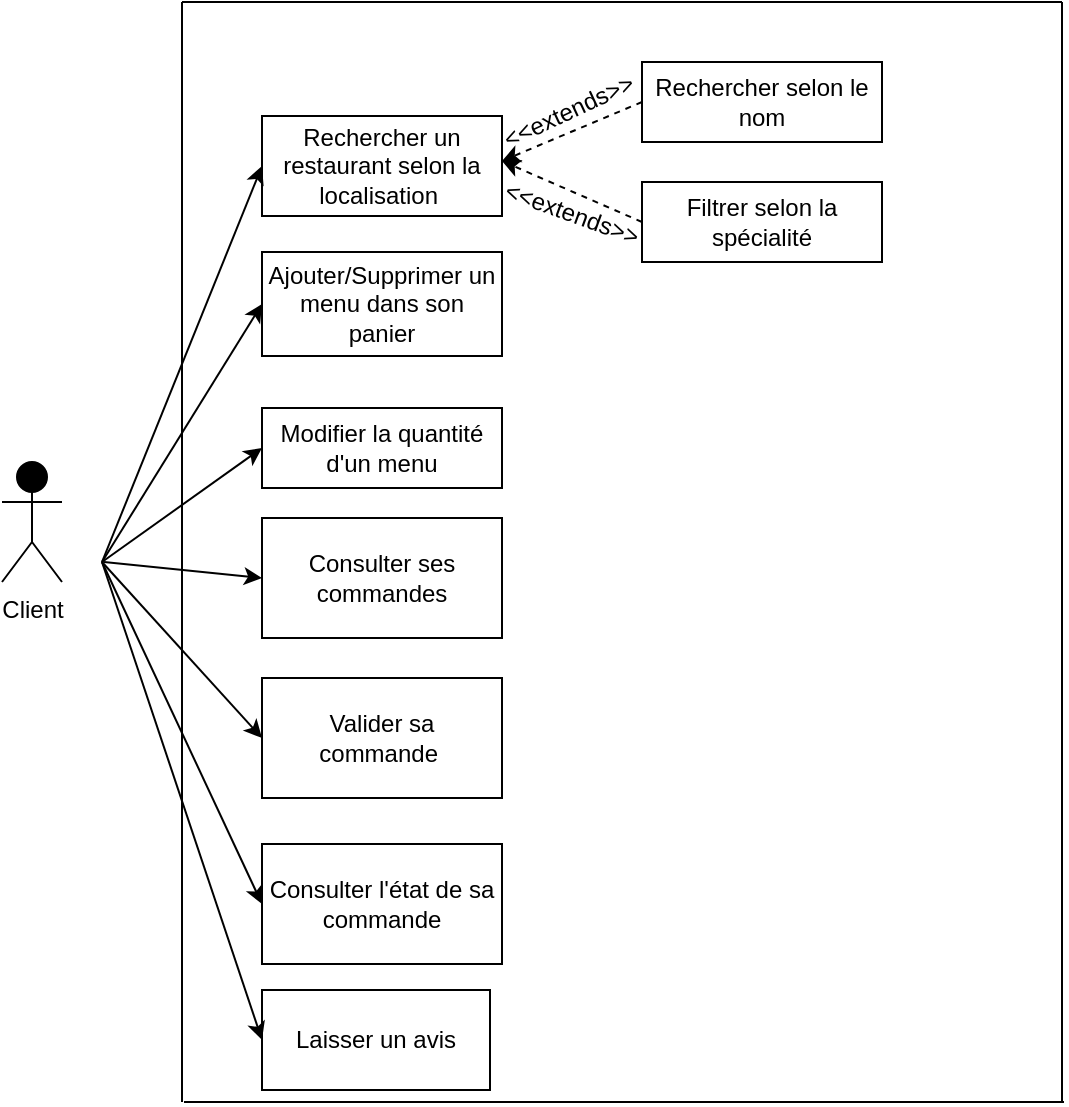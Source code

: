 <mxfile>
    <diagram id="kLDeTscSKIG2q7LJa7Dl" name="Page-1">
        <mxGraphModel dx="650" dy="309" grid="0" gridSize="10" guides="1" tooltips="1" connect="1" arrows="1" fold="1" page="0" pageScale="1" pageWidth="827" pageHeight="1169" background="#ffffff" math="0" shadow="0">
            <root>
                <mxCell id="0"/>
                <mxCell id="1" parent="0"/>
                <mxCell id="2" value="Rechercher un restaurant selon la localisation&amp;nbsp;" style="rounded=0;whiteSpace=wrap;html=1;" parent="1" vertex="1">
                    <mxGeometry x="160" y="57" width="120" height="50" as="geometry"/>
                </mxCell>
                <mxCell id="3" value="&lt;font color=&quot;#000000&quot;&gt;Client&lt;/font&gt;" style="shape=umlActor;verticalLabelPosition=bottom;verticalAlign=top;html=1;outlineConnect=0;fillColor=#000000;strokeColor=#000000;" parent="1" vertex="1">
                    <mxGeometry x="30" y="230" width="30" height="60" as="geometry"/>
                </mxCell>
                <mxCell id="4" value="" style="endArrow=none;html=1;strokeColor=#000000;" parent="1" edge="1">
                    <mxGeometry width="50" height="50" relative="1" as="geometry">
                        <mxPoint x="120" y="550" as="sourcePoint"/>
                        <mxPoint x="120" as="targetPoint"/>
                    </mxGeometry>
                </mxCell>
                <mxCell id="6" value="" style="endArrow=classic;html=1;entryX=0;entryY=0.5;entryDx=0;entryDy=0;strokeColor=#000000;" parent="1" target="2" edge="1">
                    <mxGeometry width="50" height="50" relative="1" as="geometry">
                        <mxPoint x="80" y="280" as="sourcePoint"/>
                        <mxPoint x="360" y="190" as="targetPoint"/>
                        <Array as="points"/>
                    </mxGeometry>
                </mxCell>
                <mxCell id="8" value="" style="endArrow=classic;html=1;strokeColor=#000000;entryX=0;entryY=0.5;entryDx=0;entryDy=0;" parent="1" target="20" edge="1">
                    <mxGeometry width="50" height="50" relative="1" as="geometry">
                        <mxPoint x="80" y="280" as="sourcePoint"/>
                        <mxPoint x="160" y="200" as="targetPoint"/>
                    </mxGeometry>
                </mxCell>
                <mxCell id="10" value="Rechercher selon le nom" style="rounded=0;whiteSpace=wrap;html=1;" parent="1" vertex="1">
                    <mxGeometry x="350" y="30" width="120" height="40" as="geometry"/>
                </mxCell>
                <mxCell id="12" value="Filtrer selon la spécialité" style="rounded=0;whiteSpace=wrap;html=1;" parent="1" vertex="1">
                    <mxGeometry x="350" y="90" width="120" height="40" as="geometry"/>
                </mxCell>
                <mxCell id="16" value="" style="endArrow=classic;html=1;entryX=0;entryY=0.5;entryDx=0;entryDy=0;strokeColor=#000000;" parent="1" target="23" edge="1">
                    <mxGeometry width="50" height="50" relative="1" as="geometry">
                        <mxPoint x="80" y="280" as="sourcePoint"/>
                        <mxPoint x="160" y="280" as="targetPoint"/>
                        <Array as="points"/>
                    </mxGeometry>
                </mxCell>
                <mxCell id="20" value="Ajouter/Supprimer un menu dans son panier" style="rounded=0;whiteSpace=wrap;html=1;" parent="1" vertex="1">
                    <mxGeometry x="160" y="125" width="120" height="52" as="geometry"/>
                </mxCell>
                <mxCell id="23" value="Modifier la quantité d'un menu" style="rounded=0;whiteSpace=wrap;html=1;" parent="1" vertex="1">
                    <mxGeometry x="160" y="203" width="120" height="40" as="geometry"/>
                </mxCell>
                <mxCell id="28" value="Consulter ses commandes" style="rounded=0;whiteSpace=wrap;html=1;" parent="1" vertex="1">
                    <mxGeometry x="160" y="258" width="120" height="60" as="geometry"/>
                </mxCell>
                <mxCell id="29" value="" style="endArrow=classic;html=1;entryX=0;entryY=0.5;entryDx=0;entryDy=0;strokeColor=#000000;" parent="1" target="30" edge="1">
                    <mxGeometry width="50" height="50" relative="1" as="geometry">
                        <mxPoint x="80" y="280" as="sourcePoint"/>
                        <mxPoint x="160" y="440" as="targetPoint"/>
                    </mxGeometry>
                </mxCell>
                <mxCell id="30" value="Valider sa commande&amp;nbsp;" style="rounded=0;whiteSpace=wrap;html=1;" parent="1" vertex="1">
                    <mxGeometry x="160" y="338" width="120" height="60" as="geometry"/>
                </mxCell>
                <mxCell id="33" value="Laisser un avis" style="rounded=0;whiteSpace=wrap;html=1;" parent="1" vertex="1">
                    <mxGeometry x="160" y="494" width="114" height="50" as="geometry"/>
                </mxCell>
                <mxCell id="35" value="" style="endArrow=classic;html=1;entryX=0;entryY=0.5;entryDx=0;entryDy=0;strokeColor=#000000;" parent="1" target="36" edge="1">
                    <mxGeometry width="50" height="50" relative="1" as="geometry">
                        <mxPoint x="80" y="280" as="sourcePoint"/>
                        <mxPoint x="160" y="520" as="targetPoint"/>
                    </mxGeometry>
                </mxCell>
                <mxCell id="36" value="Consulter l'état de sa commande" style="rounded=0;whiteSpace=wrap;html=1;" parent="1" vertex="1">
                    <mxGeometry x="160" y="421" width="120" height="60" as="geometry"/>
                </mxCell>
                <mxCell id="38" value="" style="endArrow=classic;html=1;entryX=1;entryY=0.5;entryDx=0;entryDy=0;exitX=0;exitY=0.5;exitDx=0;exitDy=0;dashed=1;strokeColor=#000000;" parent="1" source="10" edge="1">
                    <mxGeometry width="50" height="50" relative="1" as="geometry">
                        <mxPoint x="360" y="79.5" as="sourcePoint"/>
                        <mxPoint x="280" y="79.5" as="targetPoint"/>
                    </mxGeometry>
                </mxCell>
                <mxCell id="39" value="" style="endArrow=classic;html=1;entryX=1;entryY=0.5;entryDx=0;entryDy=0;exitX=0;exitY=0.5;exitDx=0;exitDy=0;dashed=1;strokeColor=#000000;" parent="1" source="12" edge="1">
                    <mxGeometry width="50" height="50" relative="1" as="geometry">
                        <mxPoint x="360" y="79.5" as="sourcePoint"/>
                        <mxPoint x="280" y="79.5" as="targetPoint"/>
                    </mxGeometry>
                </mxCell>
                <mxCell id="40" value="&lt;font color=&quot;#000000&quot;&gt;&amp;lt;&amp;lt;extends&amp;gt;&amp;gt;&amp;nbsp;&lt;/font&gt;" style="text;html=1;strokeColor=none;fillColor=none;align=center;verticalAlign=middle;whiteSpace=wrap;rounded=0;rotation=-25;" parent="1" vertex="1">
                    <mxGeometry x="295" y="44" width="40" height="20" as="geometry"/>
                </mxCell>
                <mxCell id="41" value="&lt;font color=&quot;#000000&quot;&gt;&amp;lt;&amp;lt;extends&amp;gt;&amp;gt;&lt;/font&gt;" style="text;html=1;strokeColor=none;fillColor=none;align=center;verticalAlign=middle;whiteSpace=wrap;rounded=0;rotation=20;" parent="1" vertex="1">
                    <mxGeometry x="295" y="96" width="40" height="20" as="geometry"/>
                </mxCell>
                <mxCell id="42" value="" style="endArrow=none;html=1;strokeColor=#000000;" parent="1" edge="1">
                    <mxGeometry width="50" height="50" relative="1" as="geometry">
                        <mxPoint x="560" y="550" as="sourcePoint"/>
                        <mxPoint x="560" as="targetPoint"/>
                    </mxGeometry>
                </mxCell>
                <mxCell id="43" value="" style="endArrow=none;html=1;strokeColor=#000000;" parent="1" edge="1">
                    <mxGeometry width="50" height="50" relative="1" as="geometry">
                        <mxPoint x="121" y="550" as="sourcePoint"/>
                        <mxPoint x="561" y="550" as="targetPoint"/>
                    </mxGeometry>
                </mxCell>
                <mxCell id="44" value="" style="endArrow=none;html=1;strokeColor=#000000;" parent="1" edge="1">
                    <mxGeometry width="50" height="50" relative="1" as="geometry">
                        <mxPoint x="120" as="sourcePoint"/>
                        <mxPoint x="560" as="targetPoint"/>
                    </mxGeometry>
                </mxCell>
                <mxCell id="46" value="" style="endArrow=classic;html=1;entryX=0;entryY=0.5;entryDx=0;entryDy=0;strokeColor=#000000;" parent="1" target="28" edge="1">
                    <mxGeometry width="50" height="50" relative="1" as="geometry">
                        <mxPoint x="81" y="280" as="sourcePoint"/>
                        <mxPoint x="170" y="233" as="targetPoint"/>
                        <Array as="points"/>
                    </mxGeometry>
                </mxCell>
                <mxCell id="47" value="" style="endArrow=classic;html=1;entryX=0;entryY=0.5;entryDx=0;entryDy=0;strokeColor=#000000;" parent="1" target="33" edge="1">
                    <mxGeometry width="50" height="50" relative="1" as="geometry">
                        <mxPoint x="80" y="280" as="sourcePoint"/>
                        <mxPoint x="160" y="451" as="targetPoint"/>
                    </mxGeometry>
                </mxCell>
            </root>
        </mxGraphModel>
    </diagram>
</mxfile>